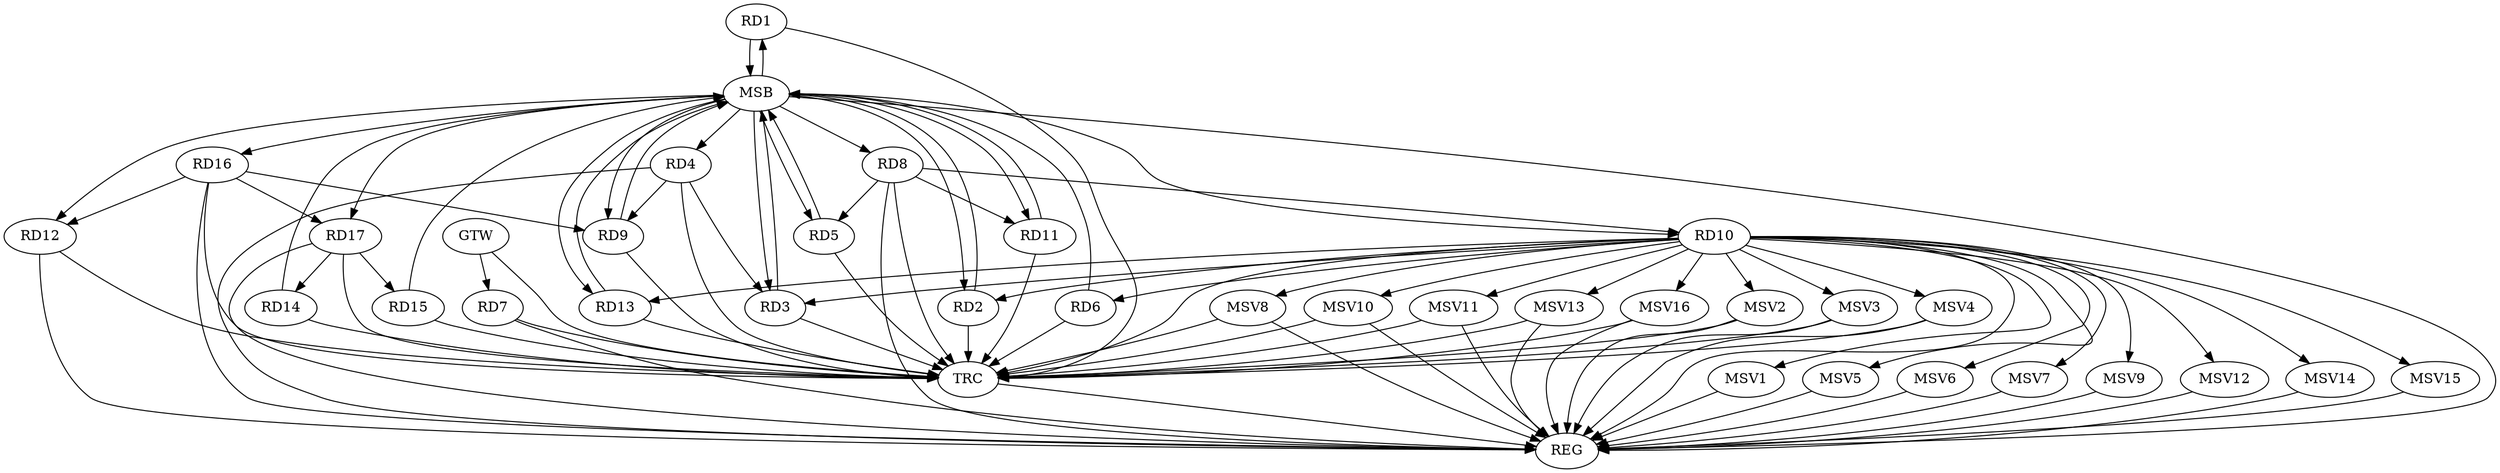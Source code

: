 strict digraph G {
  RD1 [ label="RD1" ];
  RD2 [ label="RD2" ];
  RD3 [ label="RD3" ];
  RD4 [ label="RD4" ];
  RD5 [ label="RD5" ];
  RD6 [ label="RD6" ];
  RD7 [ label="RD7" ];
  RD8 [ label="RD8" ];
  RD9 [ label="RD9" ];
  RD10 [ label="RD10" ];
  RD11 [ label="RD11" ];
  RD12 [ label="RD12" ];
  RD13 [ label="RD13" ];
  RD14 [ label="RD14" ];
  RD15 [ label="RD15" ];
  RD16 [ label="RD16" ];
  RD17 [ label="RD17" ];
  GTW [ label="GTW" ];
  REG [ label="REG" ];
  MSB [ label="MSB" ];
  TRC [ label="TRC" ];
  MSV1 [ label="MSV1" ];
  MSV2 [ label="MSV2" ];
  MSV3 [ label="MSV3" ];
  MSV4 [ label="MSV4" ];
  MSV5 [ label="MSV5" ];
  MSV6 [ label="MSV6" ];
  MSV7 [ label="MSV7" ];
  MSV8 [ label="MSV8" ];
  MSV9 [ label="MSV9" ];
  MSV10 [ label="MSV10" ];
  MSV11 [ label="MSV11" ];
  MSV12 [ label="MSV12" ];
  MSV13 [ label="MSV13" ];
  MSV14 [ label="MSV14" ];
  MSV15 [ label="MSV15" ];
  MSV16 [ label="MSV16" ];
  RD10 -> RD2;
  RD4 -> RD3;
  RD10 -> RD3;
  RD4 -> RD9;
  RD8 -> RD5;
  RD10 -> RD6;
  RD8 -> RD10;
  RD8 -> RD11;
  RD16 -> RD9;
  RD10 -> RD13;
  RD16 -> RD12;
  RD17 -> RD14;
  RD17 -> RD15;
  RD16 -> RD17;
  GTW -> RD7;
  RD4 -> REG;
  RD7 -> REG;
  RD8 -> REG;
  RD10 -> REG;
  RD12 -> REG;
  RD16 -> REG;
  RD17 -> REG;
  RD1 -> MSB;
  MSB -> RD3;
  MSB -> RD12;
  MSB -> REG;
  RD2 -> MSB;
  MSB -> RD16;
  MSB -> RD17;
  RD3 -> MSB;
  MSB -> RD1;
  MSB -> RD11;
  RD5 -> MSB;
  RD6 -> MSB;
  MSB -> RD2;
  MSB -> RD9;
  RD9 -> MSB;
  RD11 -> MSB;
  MSB -> RD4;
  MSB -> RD5;
  MSB -> RD13;
  RD13 -> MSB;
  RD14 -> MSB;
  MSB -> RD8;
  MSB -> RD10;
  RD15 -> MSB;
  RD1 -> TRC;
  RD2 -> TRC;
  RD3 -> TRC;
  RD4 -> TRC;
  RD5 -> TRC;
  RD6 -> TRC;
  RD7 -> TRC;
  RD8 -> TRC;
  RD9 -> TRC;
  RD10 -> TRC;
  RD11 -> TRC;
  RD12 -> TRC;
  RD13 -> TRC;
  RD14 -> TRC;
  RD15 -> TRC;
  RD16 -> TRC;
  RD17 -> TRC;
  GTW -> TRC;
  TRC -> REG;
  RD10 -> MSV1;
  RD10 -> MSV2;
  MSV1 -> REG;
  MSV2 -> REG;
  MSV2 -> TRC;
  RD10 -> MSV3;
  RD10 -> MSV4;
  RD10 -> MSV5;
  MSV3 -> REG;
  MSV3 -> TRC;
  MSV4 -> REG;
  MSV4 -> TRC;
  MSV5 -> REG;
  RD10 -> MSV6;
  MSV6 -> REG;
  RD10 -> MSV7;
  MSV7 -> REG;
  RD10 -> MSV8;
  RD10 -> MSV9;
  RD10 -> MSV10;
  MSV8 -> REG;
  MSV8 -> TRC;
  MSV9 -> REG;
  MSV10 -> REG;
  MSV10 -> TRC;
  RD10 -> MSV11;
  MSV11 -> REG;
  MSV11 -> TRC;
  RD10 -> MSV12;
  RD10 -> MSV13;
  RD10 -> MSV14;
  MSV12 -> REG;
  MSV13 -> REG;
  MSV13 -> TRC;
  MSV14 -> REG;
  RD10 -> MSV15;
  RD10 -> MSV16;
  MSV15 -> REG;
  MSV16 -> REG;
  MSV16 -> TRC;
}
